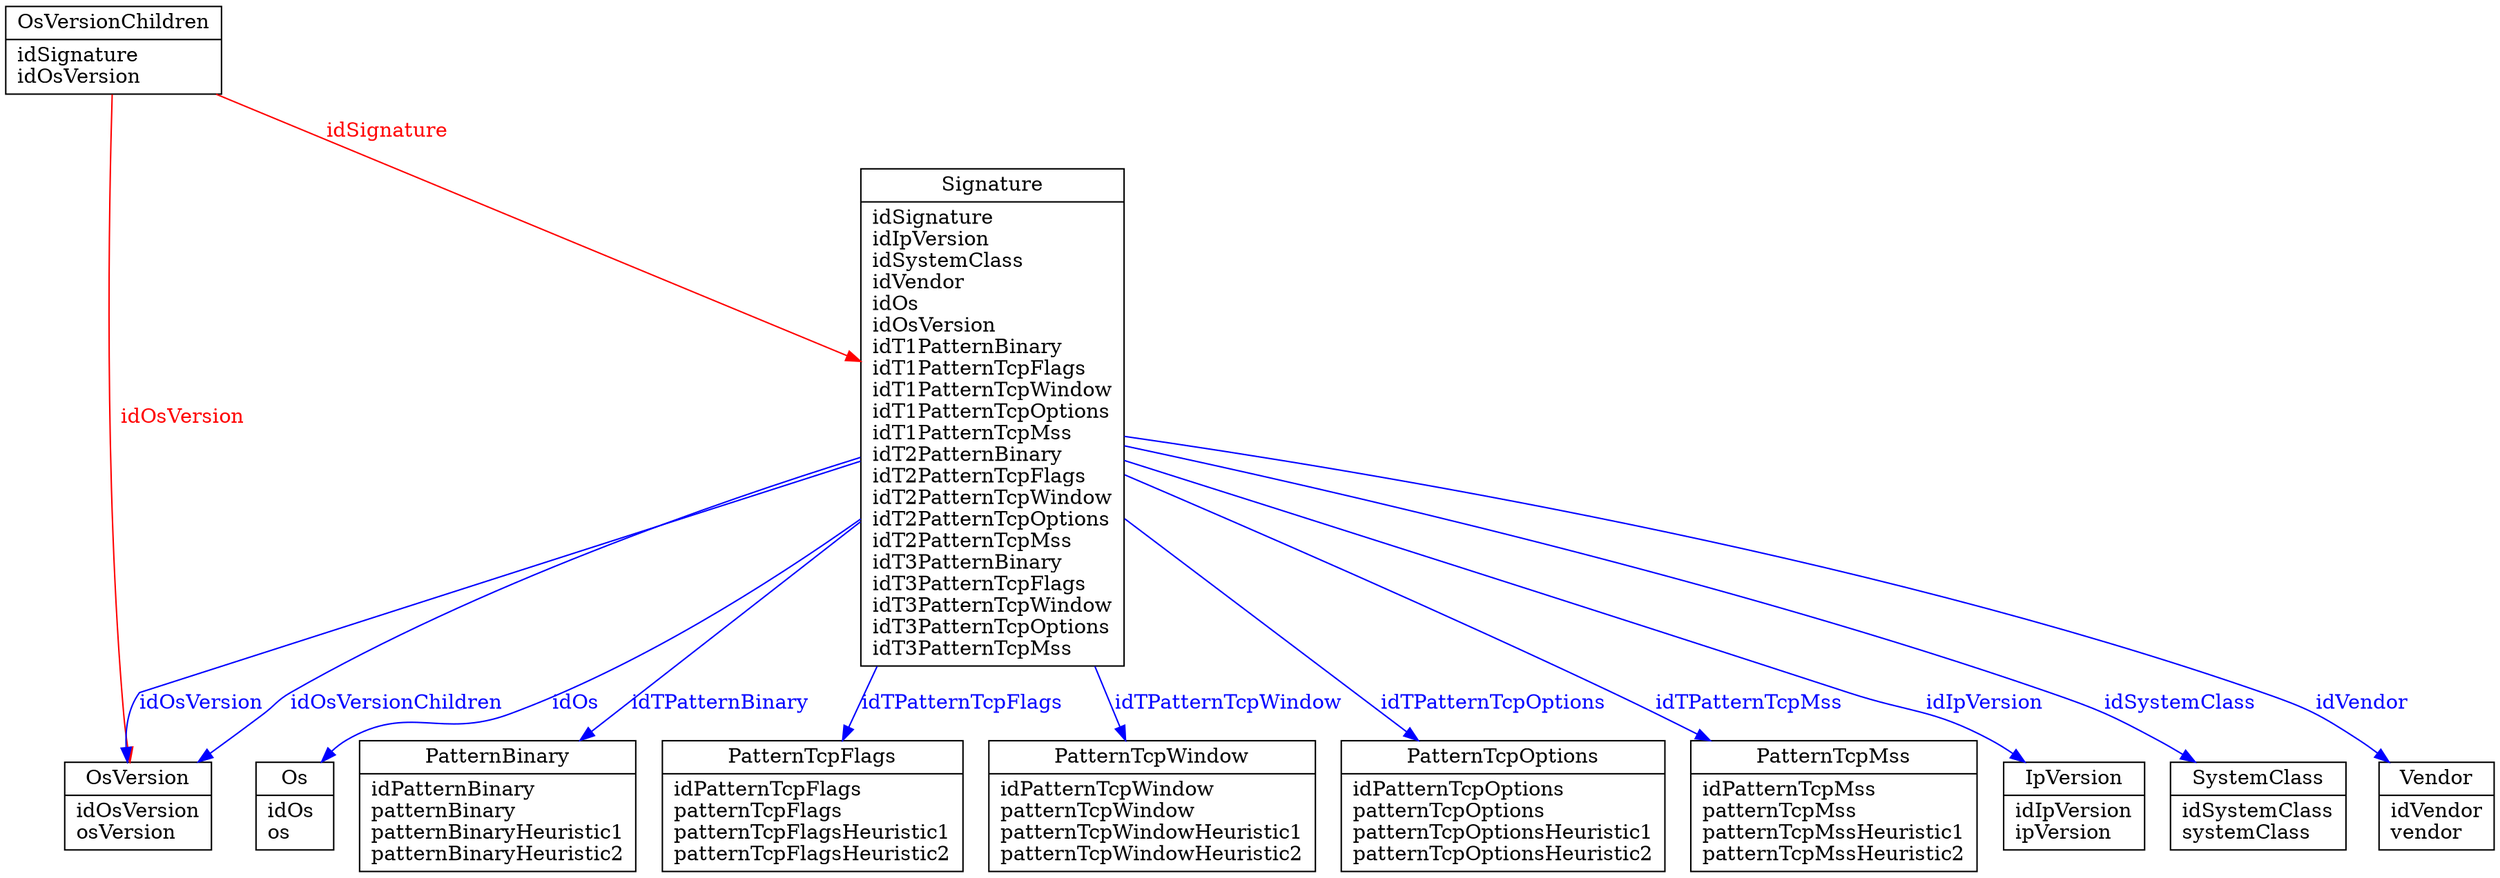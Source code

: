 //
// $Id: db-schema.dot,v 1.1.2.5 2005/06/04 21:35:43 gomor Exp $
//

digraph db_schema {
   //
   // Tables
   //
   SystemClass   [label="{SystemClass|idSystemClass\lsystemClass\l}", shape=record];
   Vendor        [label="{Vendor|idVendor\lvendor\l}", shape=record];
   Os            [label="{Os|idOs\los\l}", shape=record];
   OsVersion     [label="{OsVersion|idOsVersion\losVersion\l}", shape=record];
   OsVersionChildren [label="{OsVersionChildren|idSignature\lidOsVersion\l}", shape=record];
   PatternBinary [label="{PatternBinary|idPatternBinary\lpatternBinary\lpatternBinaryHeuristic1\lpatternBinaryHeuristic2\l}", shape=record];
   PatternTcpFlags [label="{PatternTcpFlags|idPatternTcpFlags\lpatternTcpFlags\lpatternTcpFlagsHeuristic1\lpatternTcpFlagsHeuristic2\l}", shape=record];
   PatternTcpWindow [label="{PatternTcpWindow|idPatternTcpWindow\lpatternTcpWindow\lpatternTcpWindowHeuristic1\lpatternTcpWindowHeuristic2\l}", shape=record];
   PatternTcpOptions [label="{PatternTcpOptions|idPatternTcpOptions\lpatternTcpOptions\lpatternTcpOptionsHeuristic1\lpatternTcpOptionsHeuristic2\l}", shape=record];
   PatternTcpMss [label="{PatternTcpMss|idPatternTcpMss\lpatternTcpMss\lpatternTcpMssHeuristic1\lpatternTcpMssHeuristic2\l}", shape=record];
   IpVersion     [label="{IpVersion|idIpVersion\lipVersion\l}", shape=record];
   Signature     [label="{Signature|idSignature\lidIpVersion\lidSystemClass\lidVendor\lidOs\lidOsVersion\lidT1PatternBinary\lidT1PatternTcpFlags\lidT1PatternTcpWindow\lidT1PatternTcpOptions\lidT1PatternTcpMss\lidT2PatternBinary\lidT2PatternTcpFlags\lidT2PatternTcpWindow\lidT2PatternTcpOptions\lidT2PatternTcpMss\lidT3PatternBinary\lidT3PatternTcpFlags\lidT3PatternTcpWindow\lidT3PatternTcpOptions\lidT3PatternTcpMss\l}", shape=record];

   //
   // Relations
   //
   Signature -> IpVersion     [label=idIpVersion, fontcolor=blue, color=blue];
   Signature -> SystemClass   [label=idSystemClass, fontcolor=blue, color=blue];
   Signature -> Vendor        [label=idVendor, fontcolor=blue, color=blue];
   Signature -> Os            [label=idOs, fontcolor=blue, color=blue];
   Signature -> OsVersion     [label=idOsVersion, fontcolor=blue, color=blue];
   Signature -> OsVersion     [label=idOsVersionChildren, fontcolor=blue, color=blue];
   Signature -> PatternBinary [label=idTPatternBinary, fontcolor=blue, color=blue];
   Signature -> PatternTcpFlags [label=idTPatternTcpFlags, fontcolor=blue, color=blue];
   Signature -> PatternTcpWindow [label=idTPatternTcpWindow, fontcolor=blue, color=blue];
   Signature -> PatternTcpOptions [label=idTPatternTcpOptions, fontcolor=blue, color=blue];
   Signature -> PatternTcpMss [label=idTPatternTcpMss, fontcolor=blue, color=blue];

   OsVersionChildren -> Signature [label=idSignature, fontcolor=red, color=red];
   OsVersionChildren -> OsVersion [label=idOsVersion, fontcolor=red, color=red];
}
